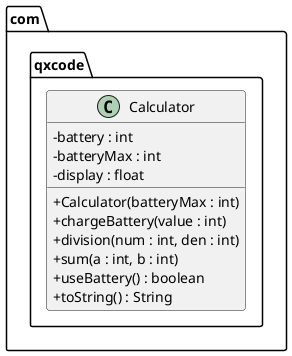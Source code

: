 @startuml
skinparam ClassAttributeIconSize 0
package com.qxcode {
  class Calculator {
    - battery : int
    - batteryMax : int
    - display : float
    __
    + Calculator(batteryMax : int)
    + chargeBattery(value : int)
    + division(num : int, den : int)
    + sum(a : int, b : int)
    + useBattery() : boolean
    + toString() : String
  }
}
@enduml